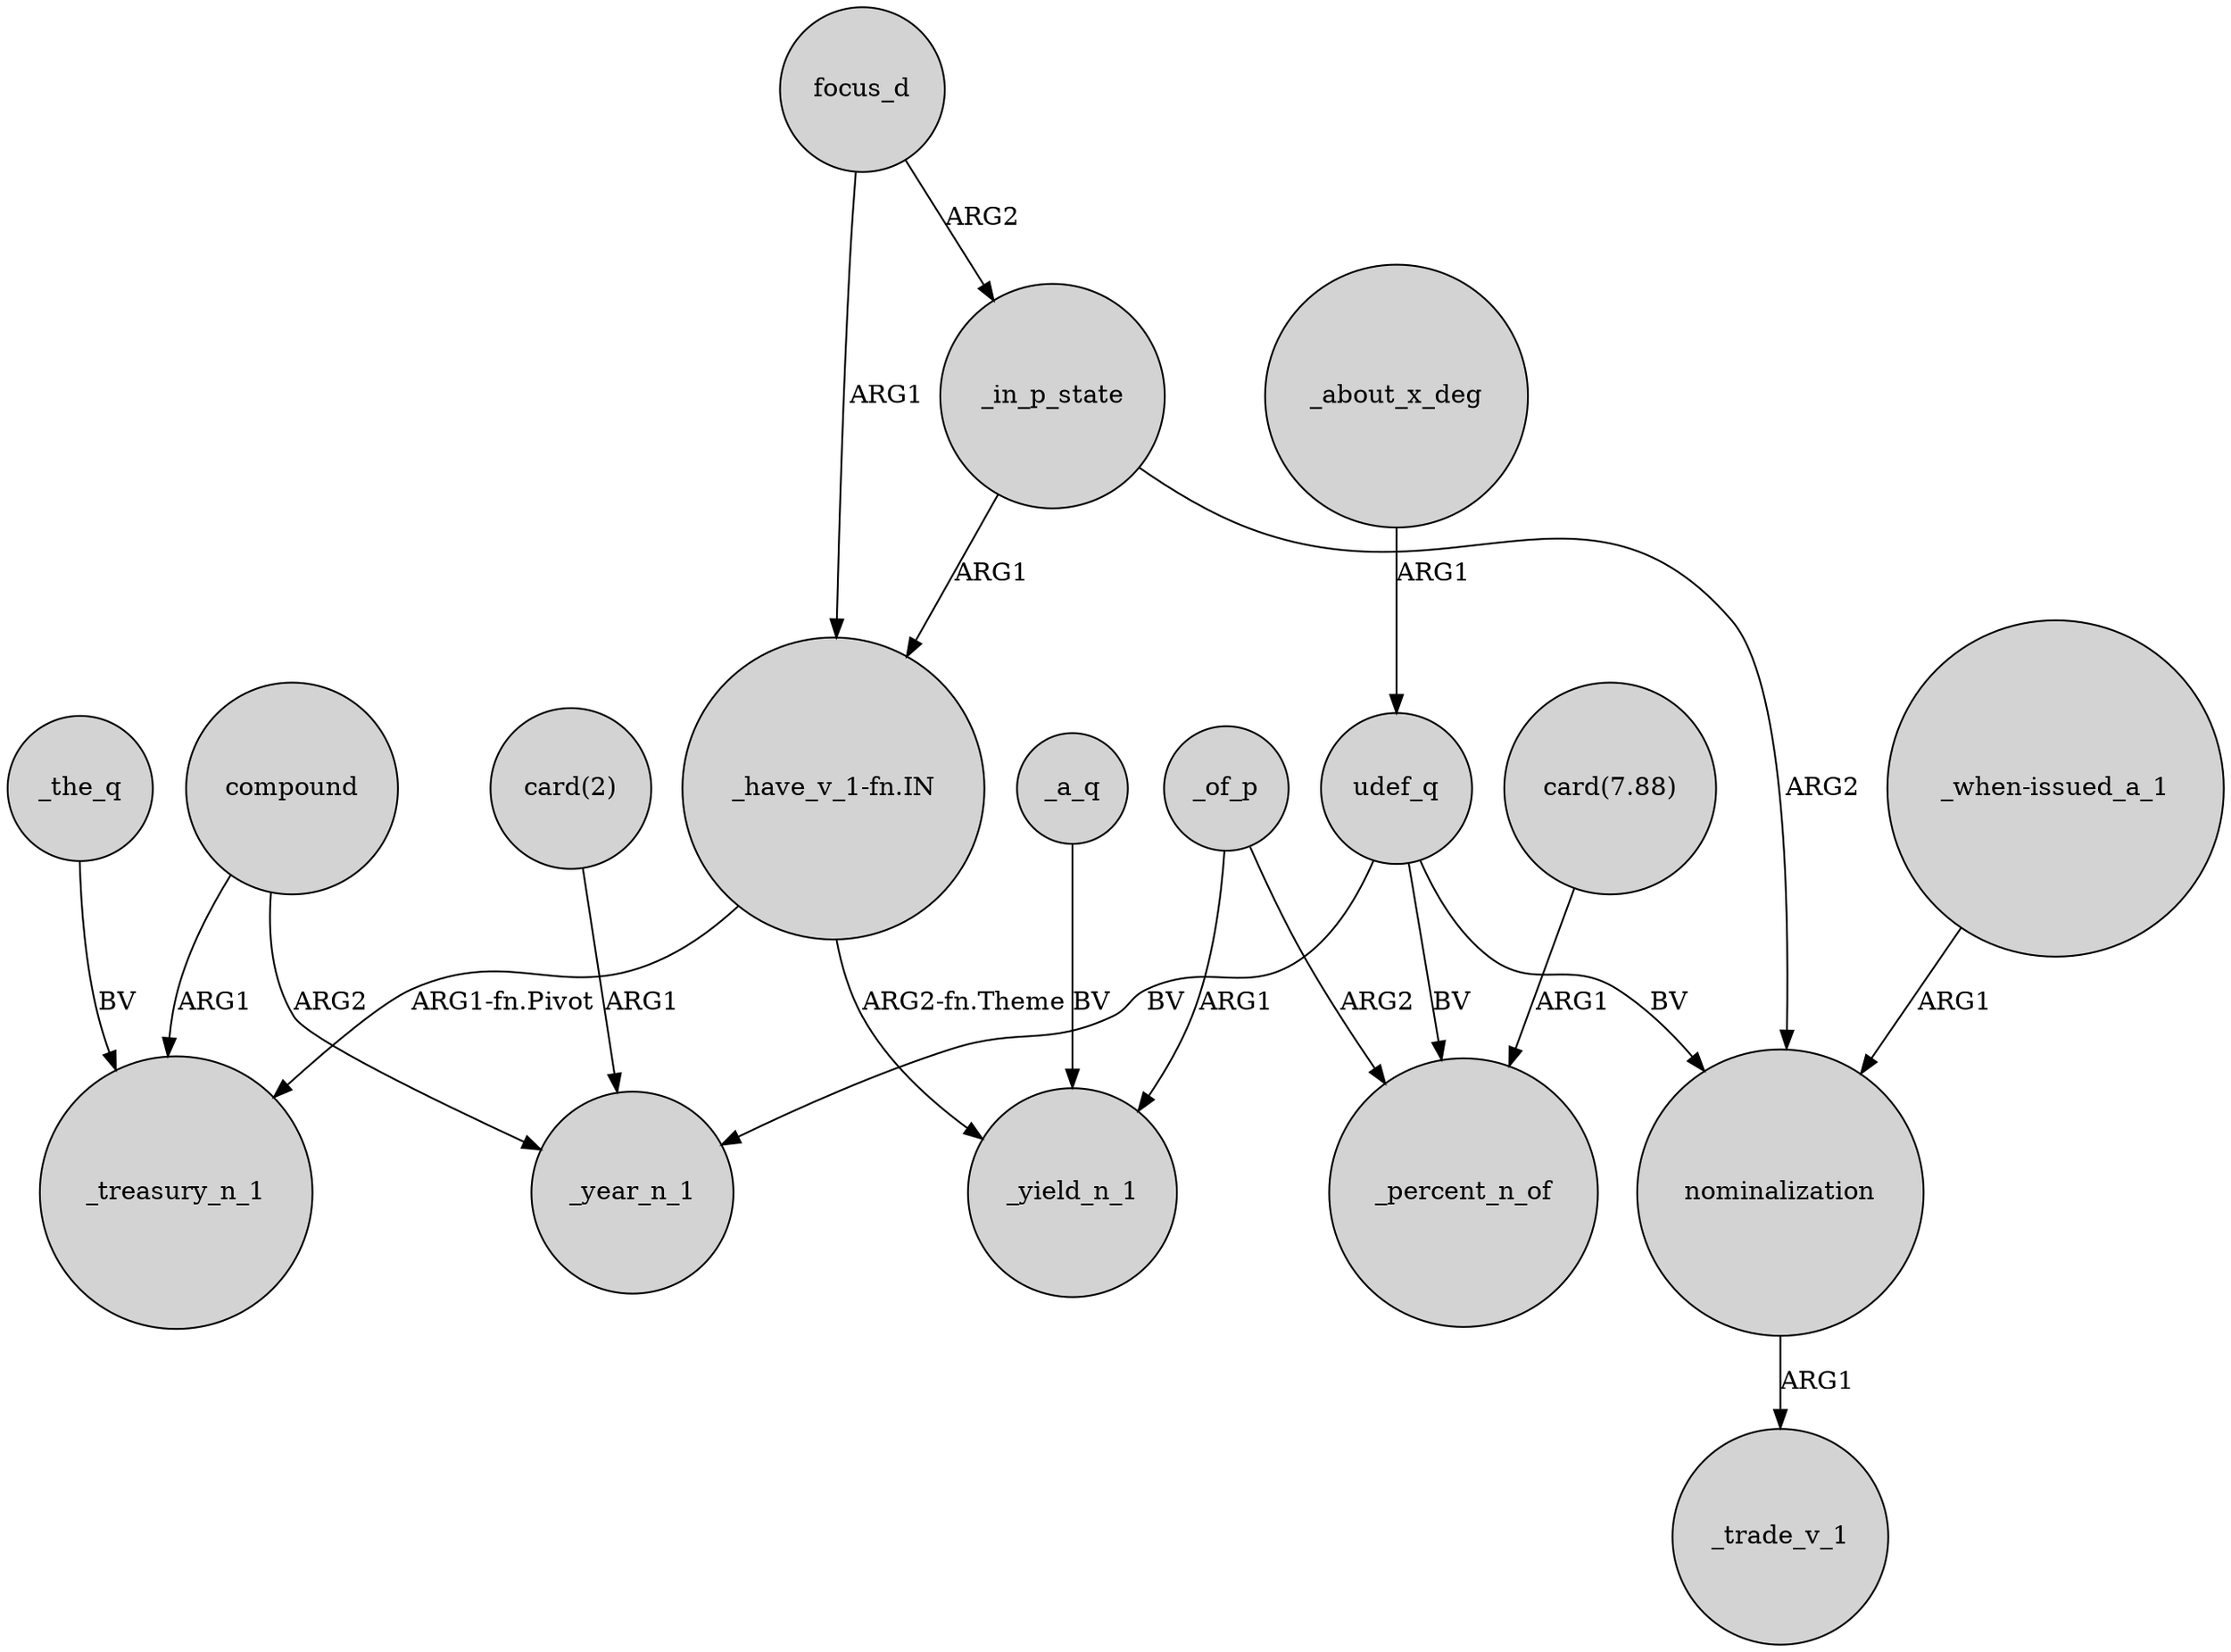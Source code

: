 digraph {
	node [shape=circle style=filled]
	focus_d -> "_have_v_1-fn.IN" [label=ARG1]
	"card(7.88)" -> _percent_n_of [label=ARG1]
	compound -> _treasury_n_1 [label=ARG1]
	focus_d -> _in_p_state [label=ARG2]
	_in_p_state -> "_have_v_1-fn.IN" [label=ARG1]
	_the_q -> _treasury_n_1 [label=BV]
	_a_q -> _yield_n_1 [label=BV]
	"_have_v_1-fn.IN" -> _yield_n_1 [label="ARG2-fn.Theme"]
	nominalization -> _trade_v_1 [label=ARG1]
	_about_x_deg -> udef_q [label=ARG1]
	_of_p -> _percent_n_of [label=ARG2]
	_of_p -> _yield_n_1 [label=ARG1]
	"card(2)" -> _year_n_1 [label=ARG1]
	"_have_v_1-fn.IN" -> _treasury_n_1 [label="ARG1-fn.Pivot"]
	_in_p_state -> nominalization [label=ARG2]
	udef_q -> nominalization [label=BV]
	udef_q -> _year_n_1 [label=BV]
	udef_q -> _percent_n_of [label=BV]
	"_when-issued_a_1" -> nominalization [label=ARG1]
	compound -> _year_n_1 [label=ARG2]
}
